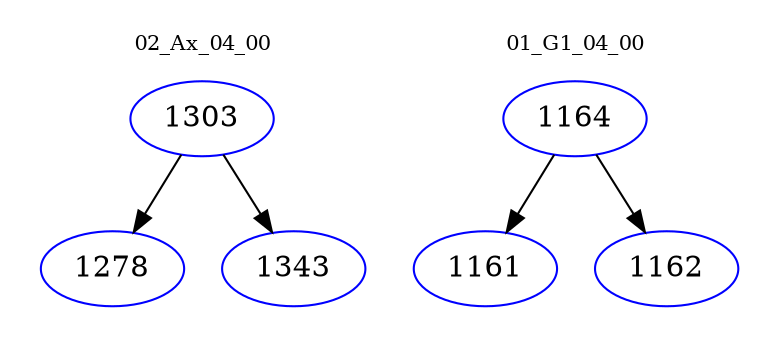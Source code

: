 digraph{
subgraph cluster_0 {
color = white
label = "02_Ax_04_00";
fontsize=10;
T0_1303 [label="1303", color="blue"]
T0_1303 -> T0_1278 [color="black"]
T0_1278 [label="1278", color="blue"]
T0_1303 -> T0_1343 [color="black"]
T0_1343 [label="1343", color="blue"]
}
subgraph cluster_1 {
color = white
label = "01_G1_04_00";
fontsize=10;
T1_1164 [label="1164", color="blue"]
T1_1164 -> T1_1161 [color="black"]
T1_1161 [label="1161", color="blue"]
T1_1164 -> T1_1162 [color="black"]
T1_1162 [label="1162", color="blue"]
}
}
